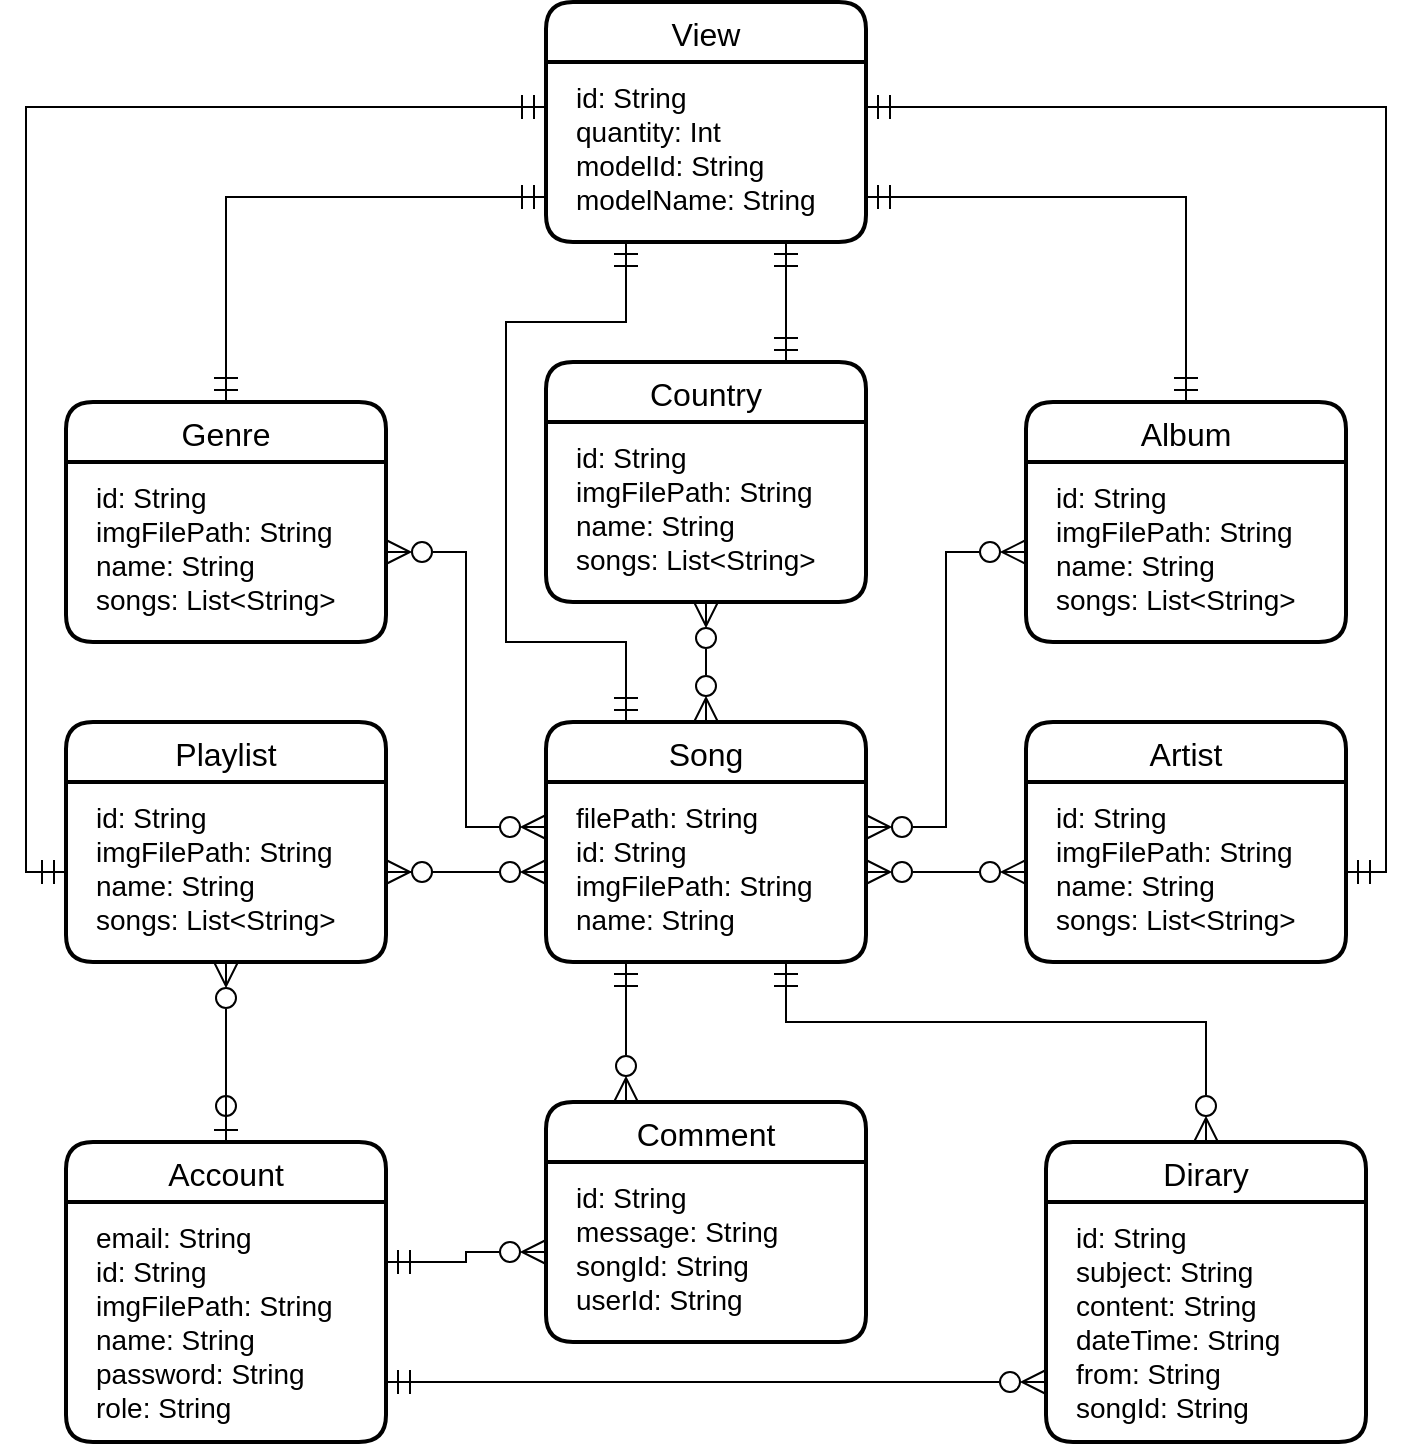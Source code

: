 <mxfile version="21.2.3" type="device">
  <diagram id="imh_jplVHEMOK1gO8Dd0" name="Page-1">
    <mxGraphModel dx="899" dy="1661" grid="1" gridSize="10" guides="1" tooltips="1" connect="1" arrows="1" fold="1" page="1" pageScale="1" pageWidth="827" pageHeight="1169" math="0" shadow="0">
      <root>
        <mxCell id="0" />
        <mxCell id="1" parent="0" />
        <mxCell id="A_F9yblzPvORglMfT5ZY-1" value="Genre" style="swimlane;childLayout=stackLayout;horizontal=1;startSize=30;horizontalStack=0;rounded=1;fontSize=16;fontStyle=0;strokeWidth=2;resizeParent=0;resizeLast=1;shadow=0;dashed=0;align=center;" parent="1" vertex="1">
          <mxGeometry x="100" y="160" width="160" height="120" as="geometry">
            <mxRectangle x="140" y="100" width="80" height="30" as="alternateBounds" />
          </mxGeometry>
        </mxCell>
        <mxCell id="A_F9yblzPvORglMfT5ZY-2" value="id: String&#xa;imgFilePath: String&#xa;name: String&#xa;songs: List&lt;String&gt;" style="align=left;strokeColor=none;fillColor=none;spacingLeft=10;fontSize=14;verticalAlign=top;resizable=0;rotatable=0;part=1;spacing=5;" parent="A_F9yblzPvORglMfT5ZY-1" vertex="1">
          <mxGeometry y="30" width="160" height="90" as="geometry" />
        </mxCell>
        <mxCell id="A_F9yblzPvORglMfT5ZY-3" value="Country" style="swimlane;childLayout=stackLayout;horizontal=1;startSize=30;horizontalStack=0;rounded=1;fontSize=16;fontStyle=0;strokeWidth=2;resizeParent=0;resizeLast=1;shadow=0;dashed=0;align=center;" parent="1" vertex="1">
          <mxGeometry x="340" y="140" width="160" height="120" as="geometry">
            <mxRectangle x="140" y="100" width="80" height="30" as="alternateBounds" />
          </mxGeometry>
        </mxCell>
        <mxCell id="A_F9yblzPvORglMfT5ZY-4" value="id: String&#xa;imgFilePath: String&#xa;name: String&#xa;songs: List&lt;String&gt;" style="align=left;strokeColor=none;fillColor=none;spacingLeft=10;fontSize=14;verticalAlign=top;resizable=0;rotatable=0;part=1;spacing=5;" parent="A_F9yblzPvORglMfT5ZY-3" vertex="1">
          <mxGeometry y="30" width="160" height="90" as="geometry" />
        </mxCell>
        <mxCell id="A_F9yblzPvORglMfT5ZY-5" value="Playlist" style="swimlane;childLayout=stackLayout;horizontal=1;startSize=30;horizontalStack=0;rounded=1;fontSize=16;fontStyle=0;strokeWidth=2;resizeParent=0;resizeLast=1;shadow=0;dashed=0;align=center;" parent="1" vertex="1">
          <mxGeometry x="100" y="320" width="160" height="120" as="geometry">
            <mxRectangle x="140" y="100" width="80" height="30" as="alternateBounds" />
          </mxGeometry>
        </mxCell>
        <mxCell id="A_F9yblzPvORglMfT5ZY-6" value="id: String&#xa;imgFilePath: String&#xa;name: String&#xa;songs: List&lt;String&gt;" style="align=left;strokeColor=none;fillColor=none;spacingLeft=10;fontSize=14;verticalAlign=top;resizable=0;rotatable=0;part=1;spacing=5;" parent="A_F9yblzPvORglMfT5ZY-5" vertex="1">
          <mxGeometry y="30" width="160" height="90" as="geometry" />
        </mxCell>
        <mxCell id="A_F9yblzPvORglMfT5ZY-7" value="Artist" style="swimlane;childLayout=stackLayout;horizontal=1;startSize=30;horizontalStack=0;rounded=1;fontSize=16;fontStyle=0;strokeWidth=2;resizeParent=0;resizeLast=1;shadow=0;dashed=0;align=center;" parent="1" vertex="1">
          <mxGeometry x="580" y="320" width="160" height="120" as="geometry">
            <mxRectangle x="140" y="100" width="80" height="30" as="alternateBounds" />
          </mxGeometry>
        </mxCell>
        <mxCell id="A_F9yblzPvORglMfT5ZY-8" value="id: String&#xa;imgFilePath: String&#xa;name: String&#xa;songs: List&lt;String&gt;" style="align=left;strokeColor=none;fillColor=none;spacingLeft=10;fontSize=14;verticalAlign=top;resizable=0;rotatable=0;part=1;spacing=5;" parent="A_F9yblzPvORglMfT5ZY-7" vertex="1">
          <mxGeometry y="30" width="160" height="90" as="geometry" />
        </mxCell>
        <mxCell id="A_F9yblzPvORglMfT5ZY-9" value="Album" style="swimlane;childLayout=stackLayout;horizontal=1;startSize=30;horizontalStack=0;rounded=1;fontSize=16;fontStyle=0;strokeWidth=2;resizeParent=0;resizeLast=1;shadow=0;dashed=0;align=center;" parent="1" vertex="1">
          <mxGeometry x="580" y="160" width="160" height="120" as="geometry">
            <mxRectangle x="140" y="100" width="80" height="30" as="alternateBounds" />
          </mxGeometry>
        </mxCell>
        <mxCell id="A_F9yblzPvORglMfT5ZY-10" value="id: String&#xa;imgFilePath: String&#xa;name: String&#xa;songs: List&lt;String&gt;" style="align=left;strokeColor=none;fillColor=none;spacingLeft=10;fontSize=14;verticalAlign=top;resizable=0;rotatable=0;part=1;spacing=5;" parent="A_F9yblzPvORglMfT5ZY-9" vertex="1">
          <mxGeometry y="30" width="160" height="90" as="geometry" />
        </mxCell>
        <mxCell id="A_F9yblzPvORglMfT5ZY-25" style="edgeStyle=orthogonalEdgeStyle;rounded=0;jumpSize=6;orthogonalLoop=1;jettySize=auto;html=1;exitX=0.5;exitY=0;exitDx=0;exitDy=0;entryX=0.5;entryY=1;entryDx=0;entryDy=0;fontSize=12;startSize=10;endSize=10;startArrow=ERzeroToMany;startFill=0;endArrow=ERzeroToMany;endFill=0;" parent="1" source="A_F9yblzPvORglMfT5ZY-11" target="A_F9yblzPvORglMfT5ZY-4" edge="1">
          <mxGeometry relative="1" as="geometry" />
        </mxCell>
        <mxCell id="A_F9yblzPvORglMfT5ZY-11" value="Song" style="swimlane;childLayout=stackLayout;horizontal=1;startSize=30;horizontalStack=0;rounded=1;fontSize=16;fontStyle=0;strokeWidth=2;resizeParent=0;resizeLast=1;shadow=0;dashed=0;align=center;" parent="1" vertex="1">
          <mxGeometry x="340" y="320" width="160" height="120" as="geometry">
            <mxRectangle x="140" y="100" width="80" height="30" as="alternateBounds" />
          </mxGeometry>
        </mxCell>
        <mxCell id="A_F9yblzPvORglMfT5ZY-12" value="filePath: String&#xa;id: String&#xa;imgFilePath: String&#xa;name: String" style="align=left;strokeColor=none;fillColor=none;spacingLeft=10;fontSize=14;verticalAlign=top;resizable=0;rotatable=0;part=1;spacing=5;" parent="A_F9yblzPvORglMfT5ZY-11" vertex="1">
          <mxGeometry y="30" width="160" height="90" as="geometry" />
        </mxCell>
        <mxCell id="A_F9yblzPvORglMfT5ZY-13" value="View" style="swimlane;childLayout=stackLayout;horizontal=1;startSize=30;horizontalStack=0;rounded=1;fontSize=16;fontStyle=0;strokeWidth=2;resizeParent=0;resizeLast=1;shadow=0;dashed=0;align=center;" parent="1" vertex="1">
          <mxGeometry x="340" y="-40" width="160" height="120" as="geometry">
            <mxRectangle x="140" y="100" width="80" height="30" as="alternateBounds" />
          </mxGeometry>
        </mxCell>
        <mxCell id="A_F9yblzPvORglMfT5ZY-14" value="id: String&#xa;quantity: Int&#xa;modelId: String&#xa;modelName: String" style="align=left;strokeColor=none;fillColor=none;spacingLeft=10;fontSize=14;verticalAlign=top;resizable=0;rotatable=0;part=1;spacing=5;" parent="A_F9yblzPvORglMfT5ZY-13" vertex="1">
          <mxGeometry y="30" width="160" height="90" as="geometry" />
        </mxCell>
        <mxCell id="A_F9yblzPvORglMfT5ZY-16" value="Comment" style="swimlane;childLayout=stackLayout;horizontal=1;startSize=30;horizontalStack=0;rounded=1;fontSize=16;fontStyle=0;strokeWidth=2;resizeParent=0;resizeLast=1;shadow=0;dashed=0;align=center;" parent="1" vertex="1">
          <mxGeometry x="340" y="510" width="160" height="120" as="geometry">
            <mxRectangle x="140" y="100" width="80" height="30" as="alternateBounds" />
          </mxGeometry>
        </mxCell>
        <mxCell id="A_F9yblzPvORglMfT5ZY-17" value="id: String&#xa;message: String&#xa;songId: String&#xa;userId: String" style="align=left;strokeColor=none;fillColor=none;spacingLeft=10;fontSize=14;verticalAlign=top;resizable=0;rotatable=0;part=1;spacing=5;" parent="A_F9yblzPvORglMfT5ZY-16" vertex="1">
          <mxGeometry y="30" width="160" height="90" as="geometry" />
        </mxCell>
        <mxCell id="A_F9yblzPvORglMfT5ZY-32" style="edgeStyle=orthogonalEdgeStyle;rounded=0;jumpSize=6;orthogonalLoop=1;jettySize=auto;html=1;exitX=0.5;exitY=0;exitDx=0;exitDy=0;entryX=0.5;entryY=1;entryDx=0;entryDy=0;fontSize=12;startArrow=ERzeroToOne;startFill=0;endArrow=ERzeroToMany;endFill=0;startSize=10;endSize=10;" parent="1" source="A_F9yblzPvORglMfT5ZY-18" target="A_F9yblzPvORglMfT5ZY-6" edge="1">
          <mxGeometry relative="1" as="geometry">
            <Array as="points">
              <mxPoint x="180" y="520" />
            </Array>
          </mxGeometry>
        </mxCell>
        <mxCell id="A_F9yblzPvORglMfT5ZY-18" value="Account" style="swimlane;childLayout=stackLayout;horizontal=1;startSize=30;horizontalStack=0;rounded=1;fontSize=16;fontStyle=0;strokeWidth=2;resizeParent=0;resizeLast=1;shadow=0;dashed=0;align=center;" parent="1" vertex="1">
          <mxGeometry x="100" y="530" width="160" height="150" as="geometry">
            <mxRectangle x="140" y="100" width="80" height="30" as="alternateBounds" />
          </mxGeometry>
        </mxCell>
        <mxCell id="A_F9yblzPvORglMfT5ZY-19" value="email: String&#xa;id: String&#xa;imgFilePath: String&#xa;name: String&#xa;password: String&#xa;role: String" style="align=left;strokeColor=none;fillColor=none;spacingLeft=10;fontSize=14;verticalAlign=top;resizable=0;rotatable=0;part=1;spacing=5;" parent="A_F9yblzPvORglMfT5ZY-18" vertex="1">
          <mxGeometry y="30" width="160" height="120" as="geometry" />
        </mxCell>
        <mxCell id="A_F9yblzPvORglMfT5ZY-20" value="" style="edgeStyle=entityRelationEdgeStyle;fontSize=12;html=1;endArrow=ERzeroToMany;startArrow=ERzeroToMany;rounded=0;entryX=0;entryY=0.5;entryDx=0;entryDy=0;exitX=1;exitY=0.5;exitDx=0;exitDy=0;fontStyle=0;jumpSize=6;endSize=10;startSize=10;endFill=0;" parent="1" source="A_F9yblzPvORglMfT5ZY-6" target="A_F9yblzPvORglMfT5ZY-12" edge="1">
          <mxGeometry width="100" height="100" relative="1" as="geometry">
            <mxPoint x="300" y="480" as="sourcePoint" />
            <mxPoint x="400" y="380" as="targetPoint" />
          </mxGeometry>
        </mxCell>
        <mxCell id="A_F9yblzPvORglMfT5ZY-27" style="edgeStyle=orthogonalEdgeStyle;rounded=0;jumpSize=6;orthogonalLoop=1;jettySize=auto;html=1;exitX=1;exitY=0.5;exitDx=0;exitDy=0;entryX=0;entryY=0.5;entryDx=0;entryDy=0;fontSize=12;startArrow=ERzeroToMany;startFill=0;endArrow=ERzeroToMany;endFill=0;startSize=10;endSize=10;" parent="1" source="A_F9yblzPvORglMfT5ZY-12" target="A_F9yblzPvORglMfT5ZY-8" edge="1">
          <mxGeometry relative="1" as="geometry" />
        </mxCell>
        <mxCell id="A_F9yblzPvORglMfT5ZY-28" style="edgeStyle=orthogonalEdgeStyle;rounded=0;jumpSize=6;orthogonalLoop=1;jettySize=auto;html=1;exitX=1;exitY=0.25;exitDx=0;exitDy=0;entryX=0;entryY=0.5;entryDx=0;entryDy=0;fontSize=12;startArrow=ERzeroToMany;startFill=0;endArrow=ERzeroToMany;endFill=0;startSize=10;endSize=10;" parent="1" source="A_F9yblzPvORglMfT5ZY-12" target="A_F9yblzPvORglMfT5ZY-10" edge="1">
          <mxGeometry relative="1" as="geometry" />
        </mxCell>
        <mxCell id="A_F9yblzPvORglMfT5ZY-29" style="edgeStyle=orthogonalEdgeStyle;rounded=0;jumpSize=6;orthogonalLoop=1;jettySize=auto;html=1;exitX=0;exitY=0.25;exitDx=0;exitDy=0;entryX=1;entryY=0.5;entryDx=0;entryDy=0;fontSize=12;startArrow=ERzeroToMany;startFill=0;endArrow=ERzeroToMany;endFill=0;startSize=10;endSize=10;" parent="1" source="A_F9yblzPvORglMfT5ZY-12" target="A_F9yblzPvORglMfT5ZY-2" edge="1">
          <mxGeometry relative="1" as="geometry" />
        </mxCell>
        <mxCell id="A_F9yblzPvORglMfT5ZY-30" style="edgeStyle=orthogonalEdgeStyle;rounded=0;jumpSize=6;orthogonalLoop=1;jettySize=auto;html=1;exitX=1;exitY=0.25;exitDx=0;exitDy=0;entryX=0;entryY=0.5;entryDx=0;entryDy=0;fontSize=12;startArrow=ERmandOne;startFill=0;endArrow=ERzeroToMany;endFill=0;startSize=10;endSize=10;" parent="1" source="A_F9yblzPvORglMfT5ZY-19" target="A_F9yblzPvORglMfT5ZY-17" edge="1">
          <mxGeometry relative="1" as="geometry" />
        </mxCell>
        <mxCell id="A_F9yblzPvORglMfT5ZY-33" style="edgeStyle=orthogonalEdgeStyle;rounded=0;jumpSize=6;orthogonalLoop=1;jettySize=auto;html=1;exitX=0;exitY=0.75;exitDx=0;exitDy=0;entryX=0.5;entryY=0;entryDx=0;entryDy=0;fontSize=12;startArrow=ERmandOne;startFill=0;endArrow=ERmandOne;endFill=0;startSize=10;endSize=10;" parent="1" source="A_F9yblzPvORglMfT5ZY-14" target="A_F9yblzPvORglMfT5ZY-1" edge="1">
          <mxGeometry relative="1" as="geometry" />
        </mxCell>
        <mxCell id="A_F9yblzPvORglMfT5ZY-35" style="edgeStyle=orthogonalEdgeStyle;rounded=0;jumpSize=6;orthogonalLoop=1;jettySize=auto;html=1;exitX=0;exitY=0.25;exitDx=0;exitDy=0;entryX=0;entryY=0.5;entryDx=0;entryDy=0;fontSize=12;startArrow=ERmandOne;startFill=0;endArrow=ERmandOne;endFill=0;startSize=10;endSize=10;" parent="1" source="A_F9yblzPvORglMfT5ZY-14" target="A_F9yblzPvORglMfT5ZY-6" edge="1">
          <mxGeometry relative="1" as="geometry" />
        </mxCell>
        <mxCell id="A_F9yblzPvORglMfT5ZY-36" style="edgeStyle=orthogonalEdgeStyle;rounded=0;jumpSize=6;orthogonalLoop=1;jettySize=auto;html=1;exitX=1;exitY=0.75;exitDx=0;exitDy=0;entryX=0.5;entryY=0;entryDx=0;entryDy=0;fontSize=12;startArrow=ERmandOne;startFill=0;endArrow=ERmandOne;endFill=0;startSize=10;endSize=10;" parent="1" source="A_F9yblzPvORglMfT5ZY-14" target="A_F9yblzPvORglMfT5ZY-9" edge="1">
          <mxGeometry relative="1" as="geometry" />
        </mxCell>
        <mxCell id="A_F9yblzPvORglMfT5ZY-37" style="edgeStyle=orthogonalEdgeStyle;rounded=0;jumpSize=6;orthogonalLoop=1;jettySize=auto;html=1;exitX=1;exitY=0.25;exitDx=0;exitDy=0;entryX=1;entryY=0.5;entryDx=0;entryDy=0;fontSize=12;startArrow=ERmandOne;startFill=0;endArrow=ERmandOne;endFill=0;startSize=10;endSize=10;" parent="1" source="A_F9yblzPvORglMfT5ZY-14" target="A_F9yblzPvORglMfT5ZY-8" edge="1">
          <mxGeometry relative="1" as="geometry" />
        </mxCell>
        <mxCell id="A_F9yblzPvORglMfT5ZY-38" style="edgeStyle=orthogonalEdgeStyle;rounded=0;jumpSize=6;orthogonalLoop=1;jettySize=auto;html=1;exitX=0.75;exitY=1;exitDx=0;exitDy=0;entryX=0.75;entryY=0;entryDx=0;entryDy=0;fontSize=12;startArrow=ERmandOne;startFill=0;endArrow=ERmandOne;endFill=0;startSize=10;endSize=10;" parent="1" source="A_F9yblzPvORglMfT5ZY-14" target="A_F9yblzPvORglMfT5ZY-3" edge="1">
          <mxGeometry relative="1" as="geometry" />
        </mxCell>
        <mxCell id="A_F9yblzPvORglMfT5ZY-39" style="edgeStyle=orthogonalEdgeStyle;rounded=0;jumpSize=6;orthogonalLoop=1;jettySize=auto;html=1;exitX=0.25;exitY=1;exitDx=0;exitDy=0;entryX=0.25;entryY=0;entryDx=0;entryDy=0;fontSize=12;startArrow=ERmandOne;startFill=0;endArrow=ERmandOne;endFill=0;startSize=10;endSize=10;" parent="1" source="A_F9yblzPvORglMfT5ZY-14" target="A_F9yblzPvORglMfT5ZY-11" edge="1">
          <mxGeometry relative="1" as="geometry">
            <Array as="points">
              <mxPoint x="380" y="120" />
              <mxPoint x="320" y="120" />
              <mxPoint x="320" y="280" />
              <mxPoint x="380" y="280" />
            </Array>
          </mxGeometry>
        </mxCell>
        <mxCell id="8V2ME3UDgqLyMpIS6G0p-2" value="Dirary" style="swimlane;childLayout=stackLayout;horizontal=1;startSize=30;horizontalStack=0;rounded=1;fontSize=16;fontStyle=0;strokeWidth=2;resizeParent=0;resizeLast=1;shadow=0;dashed=0;align=center;" vertex="1" parent="1">
          <mxGeometry x="590" y="530" width="160" height="150" as="geometry">
            <mxRectangle x="140" y="100" width="80" height="30" as="alternateBounds" />
          </mxGeometry>
        </mxCell>
        <mxCell id="8V2ME3UDgqLyMpIS6G0p-3" value="id: String&#xa;subject: String&#xa;content: String&#xa;dateTime: String&#xa;from: String&#xa;songId: String" style="align=left;strokeColor=none;fillColor=none;spacingLeft=10;fontSize=14;verticalAlign=top;resizable=0;rotatable=0;part=1;spacing=5;" vertex="1" parent="8V2ME3UDgqLyMpIS6G0p-2">
          <mxGeometry y="30" width="160" height="120" as="geometry" />
        </mxCell>
        <mxCell id="8V2ME3UDgqLyMpIS6G0p-5" style="edgeStyle=orthogonalEdgeStyle;rounded=0;orthogonalLoop=1;jettySize=auto;html=1;exitX=0.25;exitY=1;exitDx=0;exitDy=0;entryX=0.25;entryY=0;entryDx=0;entryDy=0;endArrow=ERzeroToMany;endFill=0;endSize=10;startSize=10;startArrow=ERmandOne;startFill=0;" edge="1" parent="1" source="A_F9yblzPvORglMfT5ZY-12" target="A_F9yblzPvORglMfT5ZY-16">
          <mxGeometry relative="1" as="geometry" />
        </mxCell>
        <mxCell id="8V2ME3UDgqLyMpIS6G0p-6" style="edgeStyle=orthogonalEdgeStyle;rounded=0;orthogonalLoop=1;jettySize=auto;html=1;exitX=1;exitY=0.75;exitDx=0;exitDy=0;entryX=0;entryY=0.75;entryDx=0;entryDy=0;endSize=10;startSize=10;startArrow=ERmandOne;startFill=0;endArrow=ERzeroToMany;endFill=0;" edge="1" parent="1" source="A_F9yblzPvORglMfT5ZY-19" target="8V2ME3UDgqLyMpIS6G0p-3">
          <mxGeometry relative="1" as="geometry" />
        </mxCell>
        <mxCell id="8V2ME3UDgqLyMpIS6G0p-7" style="edgeStyle=orthogonalEdgeStyle;rounded=0;orthogonalLoop=1;jettySize=auto;html=1;exitX=0.75;exitY=1;exitDx=0;exitDy=0;entryX=0.5;entryY=0;entryDx=0;entryDy=0;endArrow=ERzeroToMany;endFill=0;endSize=10;startSize=10;startArrow=ERmandOne;startFill=0;" edge="1" parent="1" source="A_F9yblzPvORglMfT5ZY-12" target="8V2ME3UDgqLyMpIS6G0p-2">
          <mxGeometry relative="1" as="geometry">
            <Array as="points">
              <mxPoint x="460" y="470" />
              <mxPoint x="670" y="470" />
            </Array>
          </mxGeometry>
        </mxCell>
      </root>
    </mxGraphModel>
  </diagram>
</mxfile>
